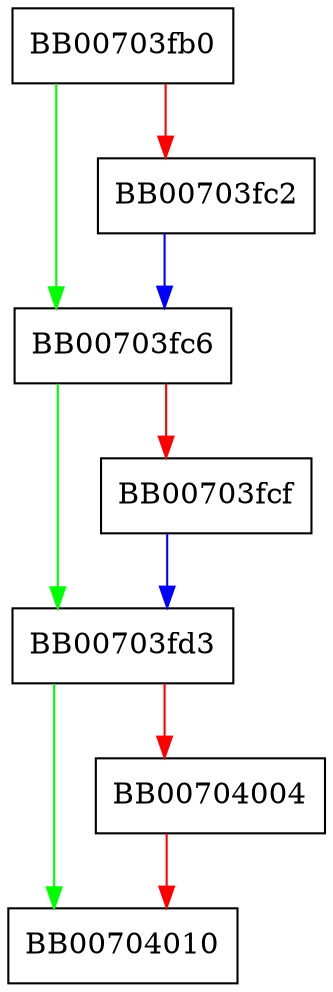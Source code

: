 digraph ossl_cipher_generic_initkey {
  node [shape="box"];
  graph [splines=ortho];
  BB00703fb0 -> BB00703fc6 [color="green"];
  BB00703fb0 -> BB00703fc2 [color="red"];
  BB00703fc2 -> BB00703fc6 [color="blue"];
  BB00703fc6 -> BB00703fd3 [color="green"];
  BB00703fc6 -> BB00703fcf [color="red"];
  BB00703fcf -> BB00703fd3 [color="blue"];
  BB00703fd3 -> BB00704010 [color="green"];
  BB00703fd3 -> BB00704004 [color="red"];
  BB00704004 -> BB00704010 [color="red"];
}